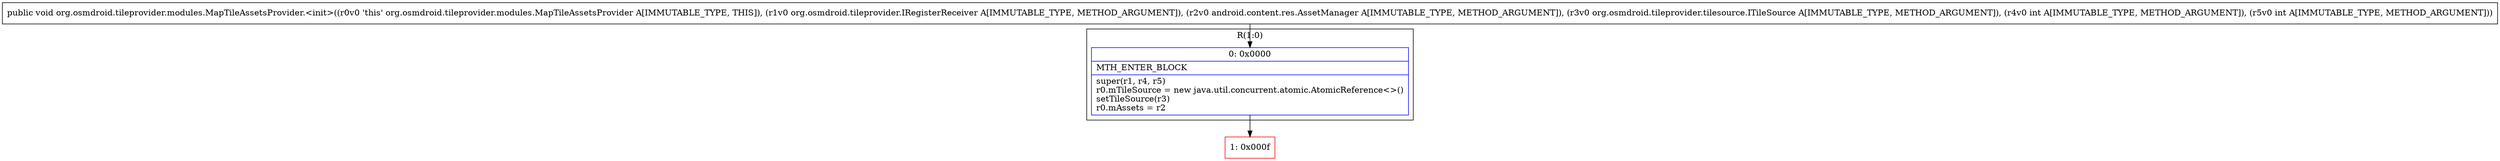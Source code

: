digraph "CFG fororg.osmdroid.tileprovider.modules.MapTileAssetsProvider.\<init\>(Lorg\/osmdroid\/tileprovider\/IRegisterReceiver;Landroid\/content\/res\/AssetManager;Lorg\/osmdroid\/tileprovider\/tilesource\/ITileSource;II)V" {
subgraph cluster_Region_367727910 {
label = "R(1:0)";
node [shape=record,color=blue];
Node_0 [shape=record,label="{0\:\ 0x0000|MTH_ENTER_BLOCK\l|super(r1, r4, r5)\lr0.mTileSource = new java.util.concurrent.atomic.AtomicReference\<\>()\lsetTileSource(r3)\lr0.mAssets = r2\l}"];
}
Node_1 [shape=record,color=red,label="{1\:\ 0x000f}"];
MethodNode[shape=record,label="{public void org.osmdroid.tileprovider.modules.MapTileAssetsProvider.\<init\>((r0v0 'this' org.osmdroid.tileprovider.modules.MapTileAssetsProvider A[IMMUTABLE_TYPE, THIS]), (r1v0 org.osmdroid.tileprovider.IRegisterReceiver A[IMMUTABLE_TYPE, METHOD_ARGUMENT]), (r2v0 android.content.res.AssetManager A[IMMUTABLE_TYPE, METHOD_ARGUMENT]), (r3v0 org.osmdroid.tileprovider.tilesource.ITileSource A[IMMUTABLE_TYPE, METHOD_ARGUMENT]), (r4v0 int A[IMMUTABLE_TYPE, METHOD_ARGUMENT]), (r5v0 int A[IMMUTABLE_TYPE, METHOD_ARGUMENT])) }"];
MethodNode -> Node_0;
Node_0 -> Node_1;
}

